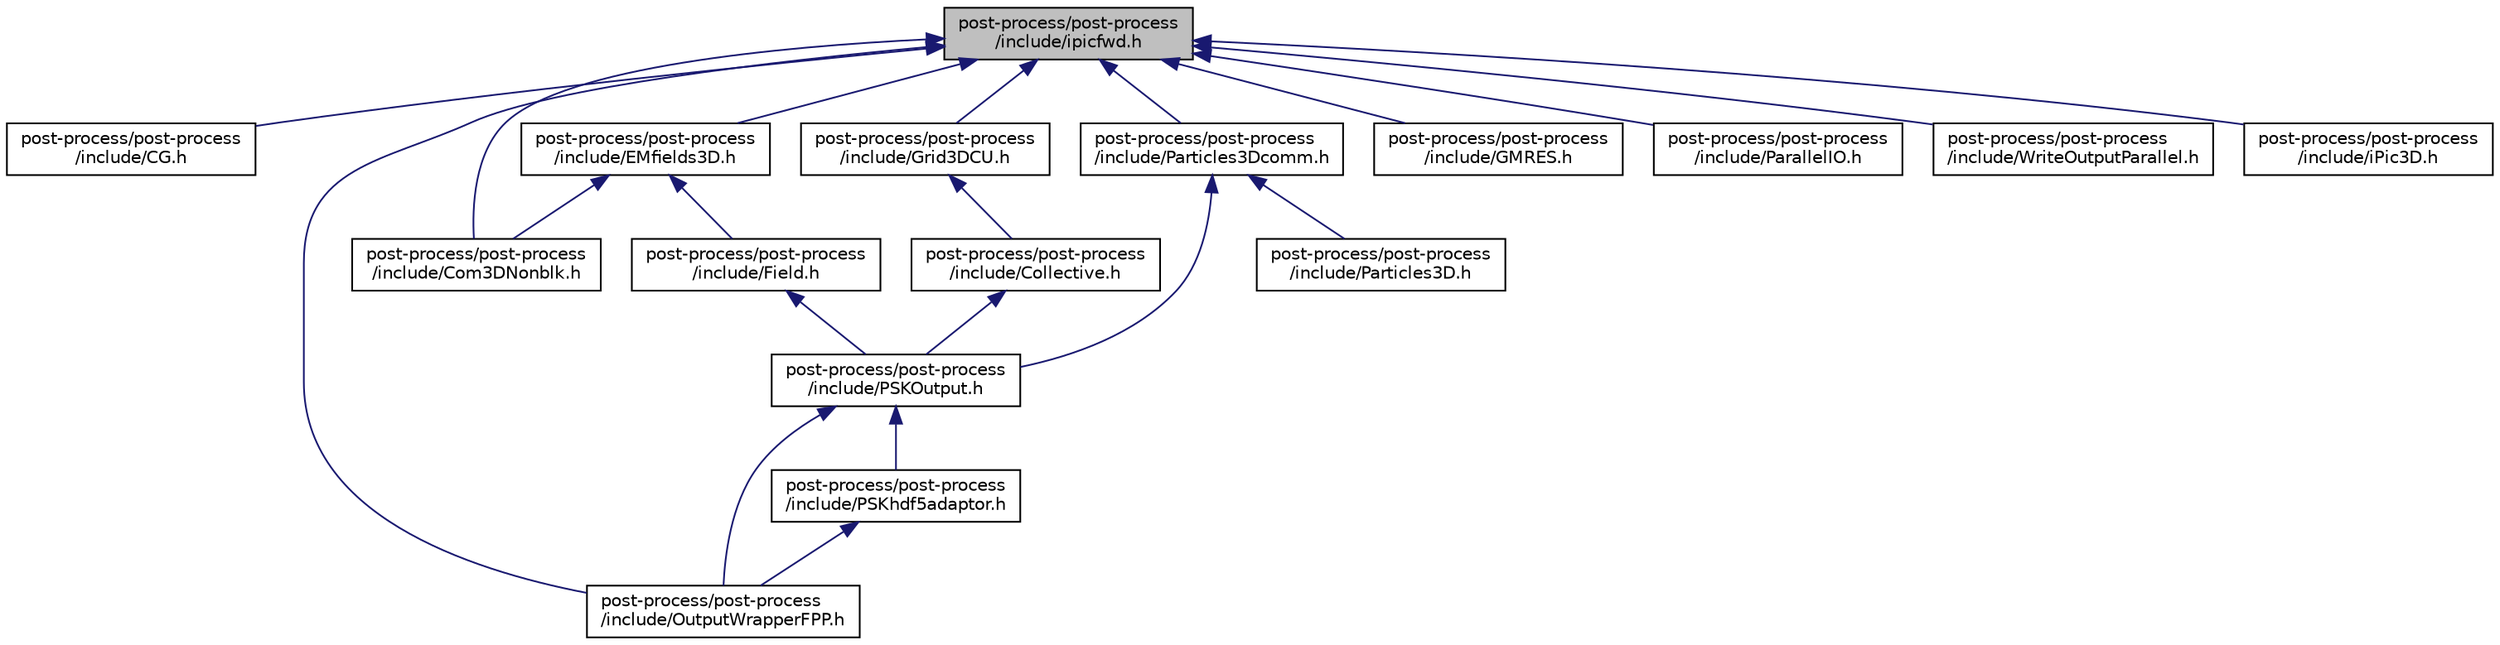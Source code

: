 digraph "post-process/post-process/include/ipicfwd.h"
{
 // INTERACTIVE_SVG=YES
 // LATEX_PDF_SIZE
  edge [fontname="Helvetica",fontsize="10",labelfontname="Helvetica",labelfontsize="10"];
  node [fontname="Helvetica",fontsize="10",shape=record];
  Node1 [label="post-process/post-process\l/include/ipicfwd.h",height=0.2,width=0.4,color="black", fillcolor="grey75", style="filled", fontcolor="black",tooltip=" "];
  Node1 -> Node2 [dir="back",color="midnightblue",fontsize="10",style="solid",fontname="Helvetica"];
  Node2 [label="post-process/post-process\l/include/CG.h",height=0.2,width=0.4,color="black", fillcolor="white", style="filled",URL="$de/d7f/post-process_2post-process_2include_2_c_g_8h.html",tooltip=" "];
  Node1 -> Node3 [dir="back",color="midnightblue",fontsize="10",style="solid",fontname="Helvetica"];
  Node3 [label="post-process/post-process\l/include/Com3DNonblk.h",height=0.2,width=0.4,color="black", fillcolor="white", style="filled",URL="$dc/d59/post-process_2post-process_2include_2_com3_d_nonblk_8h.html",tooltip=" "];
  Node1 -> Node4 [dir="back",color="midnightblue",fontsize="10",style="solid",fontname="Helvetica"];
  Node4 [label="post-process/post-process\l/include/EMfields3D.h",height=0.2,width=0.4,color="black", fillcolor="white", style="filled",URL="$db/d1e/post-process_2post-process_2include_2_e_mfields3_d_8h.html",tooltip=" "];
  Node4 -> Node3 [dir="back",color="midnightblue",fontsize="10",style="solid",fontname="Helvetica"];
  Node4 -> Node5 [dir="back",color="midnightblue",fontsize="10",style="solid",fontname="Helvetica"];
  Node5 [label="post-process/post-process\l/include/Field.h",height=0.2,width=0.4,color="black", fillcolor="white", style="filled",URL="$de/db0/post-process_2post-process_2include_2_field_8h.html",tooltip=" "];
  Node5 -> Node6 [dir="back",color="midnightblue",fontsize="10",style="solid",fontname="Helvetica"];
  Node6 [label="post-process/post-process\l/include/PSKOutput.h",height=0.2,width=0.4,color="black", fillcolor="white", style="filled",URL="$d9/d97/post-process_2post-process_2include_2_p_s_k_output_8h.html",tooltip=" "];
  Node6 -> Node7 [dir="back",color="midnightblue",fontsize="10",style="solid",fontname="Helvetica"];
  Node7 [label="post-process/post-process\l/include/OutputWrapperFPP.h",height=0.2,width=0.4,color="black", fillcolor="white", style="filled",URL="$d4/ddd/post-process_2post-process_2include_2_output_wrapper_f_p_p_8h.html",tooltip=" "];
  Node6 -> Node8 [dir="back",color="midnightblue",fontsize="10",style="solid",fontname="Helvetica"];
  Node8 [label="post-process/post-process\l/include/PSKhdf5adaptor.h",height=0.2,width=0.4,color="black", fillcolor="white", style="filled",URL="$d4/d30/post-process_2post-process_2include_2_p_s_khdf5adaptor_8h.html",tooltip=" "];
  Node8 -> Node7 [dir="back",color="midnightblue",fontsize="10",style="solid",fontname="Helvetica"];
  Node1 -> Node9 [dir="back",color="midnightblue",fontsize="10",style="solid",fontname="Helvetica"];
  Node9 [label="post-process/post-process\l/include/GMRES.h",height=0.2,width=0.4,color="black", fillcolor="white", style="filled",URL="$d9/d5e/post-process_2post-process_2include_2_g_m_r_e_s_8h.html",tooltip=" "];
  Node1 -> Node10 [dir="back",color="midnightblue",fontsize="10",style="solid",fontname="Helvetica"];
  Node10 [label="post-process/post-process\l/include/Grid3DCU.h",height=0.2,width=0.4,color="black", fillcolor="white", style="filled",URL="$d5/d6c/post-process_2post-process_2include_2_grid3_d_c_u_8h.html",tooltip=" "];
  Node10 -> Node11 [dir="back",color="midnightblue",fontsize="10",style="solid",fontname="Helvetica"];
  Node11 [label="post-process/post-process\l/include/Collective.h",height=0.2,width=0.4,color="black", fillcolor="white", style="filled",URL="$d3/d27/post-process_2post-process_2include_2_collective_8h.html",tooltip=" "];
  Node11 -> Node6 [dir="back",color="midnightblue",fontsize="10",style="solid",fontname="Helvetica"];
  Node1 -> Node7 [dir="back",color="midnightblue",fontsize="10",style="solid",fontname="Helvetica"];
  Node1 -> Node12 [dir="back",color="midnightblue",fontsize="10",style="solid",fontname="Helvetica"];
  Node12 [label="post-process/post-process\l/include/ParallelIO.h",height=0.2,width=0.4,color="black", fillcolor="white", style="filled",URL="$d0/de1/post-process_2post-process_2include_2_parallel_i_o_8h.html",tooltip=" "];
  Node1 -> Node13 [dir="back",color="midnightblue",fontsize="10",style="solid",fontname="Helvetica"];
  Node13 [label="post-process/post-process\l/include/Particles3Dcomm.h",height=0.2,width=0.4,color="black", fillcolor="white", style="filled",URL="$dd/ddb/post-process_2post-process_2include_2_particles3_dcomm_8h.html",tooltip=" "];
  Node13 -> Node6 [dir="back",color="midnightblue",fontsize="10",style="solid",fontname="Helvetica"];
  Node13 -> Node14 [dir="back",color="midnightblue",fontsize="10",style="solid",fontname="Helvetica"];
  Node14 [label="post-process/post-process\l/include/Particles3D.h",height=0.2,width=0.4,color="black", fillcolor="white", style="filled",URL="$d6/d8b/post-process_2post-process_2include_2_particles3_d_8h.html",tooltip=" "];
  Node1 -> Node15 [dir="back",color="midnightblue",fontsize="10",style="solid",fontname="Helvetica"];
  Node15 [label="post-process/post-process\l/include/WriteOutputParallel.h",height=0.2,width=0.4,color="black", fillcolor="white", style="filled",URL="$df/dd2/post-process_2post-process_2include_2_write_output_parallel_8h.html",tooltip=" "];
  Node1 -> Node16 [dir="back",color="midnightblue",fontsize="10",style="solid",fontname="Helvetica"];
  Node16 [label="post-process/post-process\l/include/iPic3D.h",height=0.2,width=0.4,color="black", fillcolor="white", style="filled",URL="$d5/d50/post-process_2post-process_2include_2i_pic3_d_8h.html",tooltip=" "];
}
